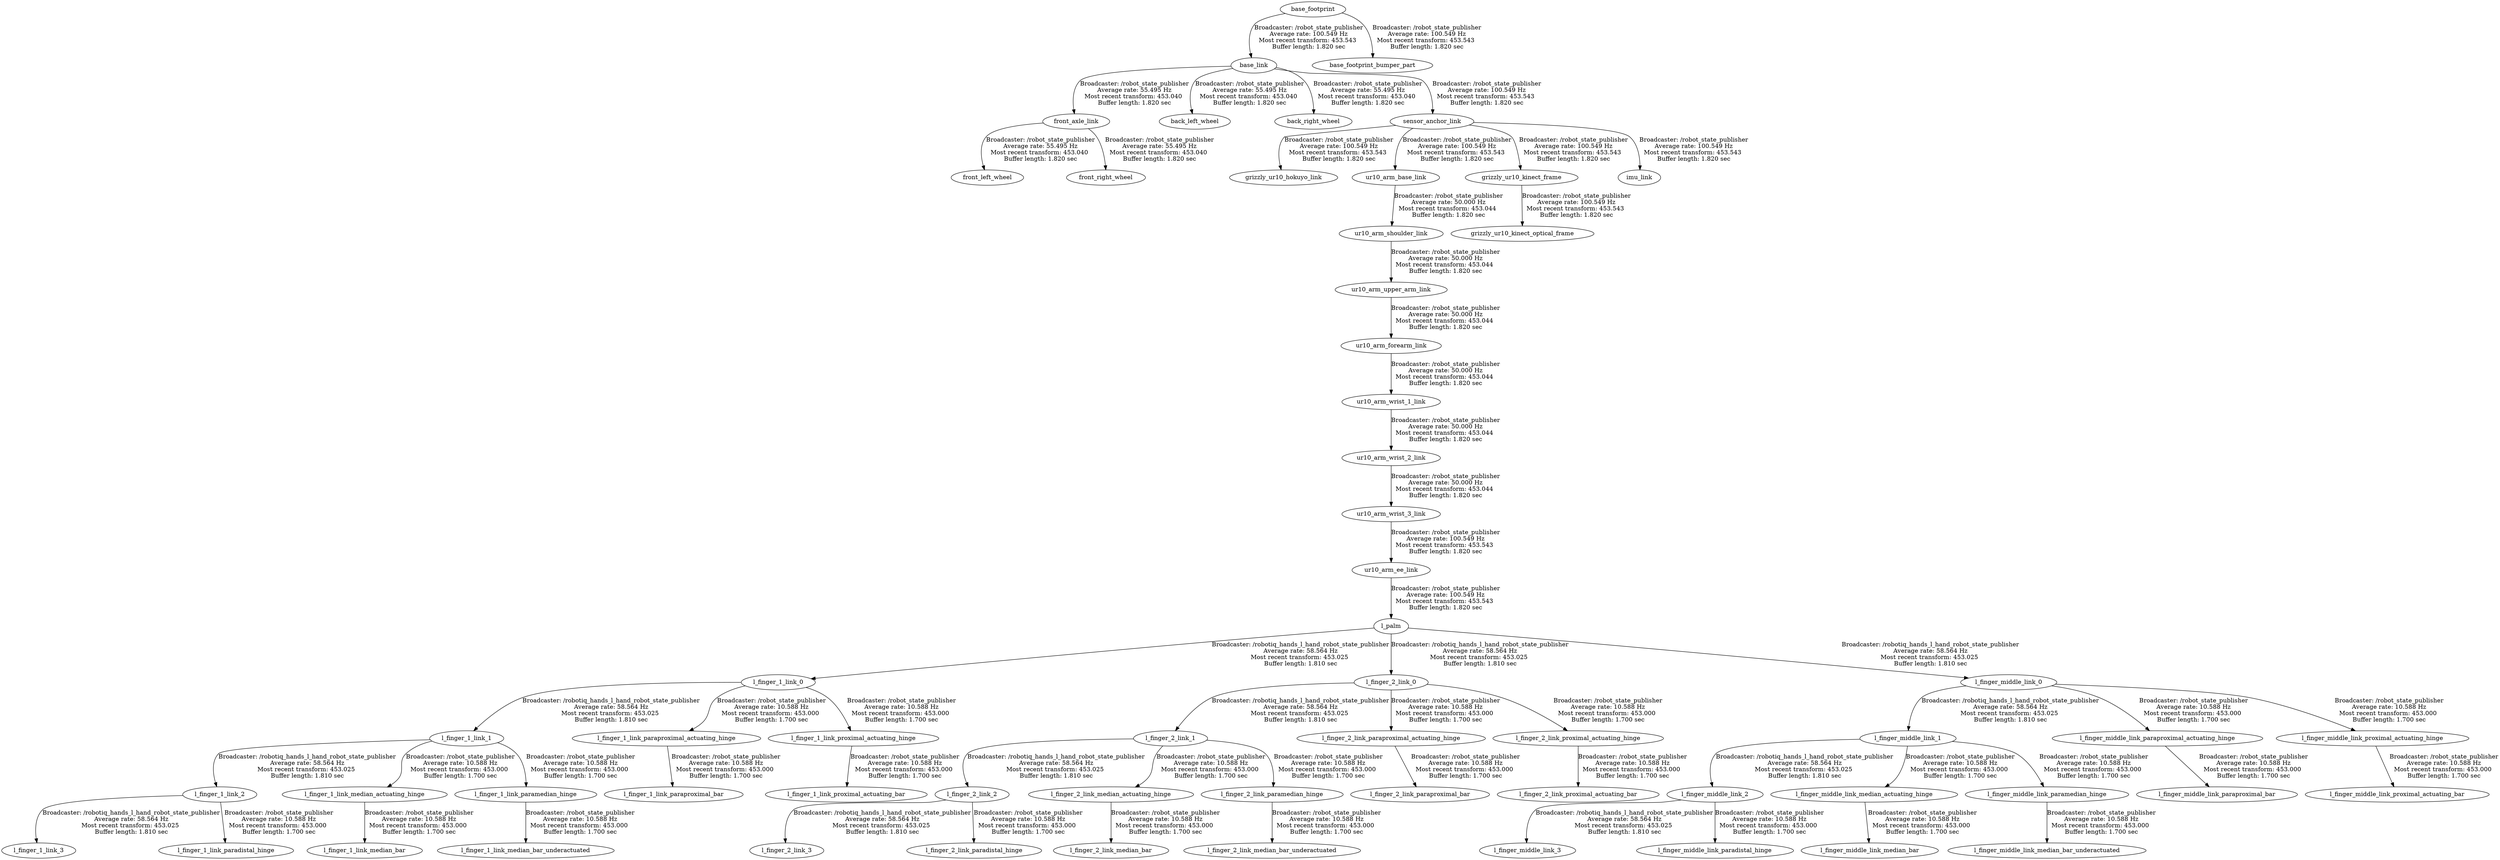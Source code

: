 digraph G {
"base_link" -> "front_axle_link"[label="Broadcaster: /robot_state_publisher\nAverage rate: 55.495 Hz\nMost recent transform: 453.040 \nBuffer length: 1.820 sec\n"];
"base_footprint" -> "base_link"[label="Broadcaster: /robot_state_publisher\nAverage rate: 100.549 Hz\nMost recent transform: 453.543 \nBuffer length: 1.820 sec\n"];
"base_link" -> "back_left_wheel"[label="Broadcaster: /robot_state_publisher\nAverage rate: 55.495 Hz\nMost recent transform: 453.040 \nBuffer length: 1.820 sec\n"];
"base_link" -> "back_right_wheel"[label="Broadcaster: /robot_state_publisher\nAverage rate: 55.495 Hz\nMost recent transform: 453.040 \nBuffer length: 1.820 sec\n"];
"front_axle_link" -> "front_left_wheel"[label="Broadcaster: /robot_state_publisher\nAverage rate: 55.495 Hz\nMost recent transform: 453.040 \nBuffer length: 1.820 sec\n"];
"front_axle_link" -> "front_right_wheel"[label="Broadcaster: /robot_state_publisher\nAverage rate: 55.495 Hz\nMost recent transform: 453.040 \nBuffer length: 1.820 sec\n"];
"base_footprint" -> "base_footprint_bumper_part"[label="Broadcaster: /robot_state_publisher\nAverage rate: 100.549 Hz\nMost recent transform: 453.543 \nBuffer length: 1.820 sec\n"];
"base_link" -> "sensor_anchor_link"[label="Broadcaster: /robot_state_publisher\nAverage rate: 100.549 Hz\nMost recent transform: 453.543 \nBuffer length: 1.820 sec\n"];
"sensor_anchor_link" -> "grizzly_ur10_hokuyo_link"[label="Broadcaster: /robot_state_publisher\nAverage rate: 100.549 Hz\nMost recent transform: 453.543 \nBuffer length: 1.820 sec\n"];
"sensor_anchor_link" -> "ur10_arm_base_link"[label="Broadcaster: /robot_state_publisher\nAverage rate: 100.549 Hz\nMost recent transform: 453.543 \nBuffer length: 1.820 sec\n"];
"sensor_anchor_link" -> "grizzly_ur10_kinect_frame"[label="Broadcaster: /robot_state_publisher\nAverage rate: 100.549 Hz\nMost recent transform: 453.543 \nBuffer length: 1.820 sec\n"];
"grizzly_ur10_kinect_frame" -> "grizzly_ur10_kinect_optical_frame"[label="Broadcaster: /robot_state_publisher\nAverage rate: 100.549 Hz\nMost recent transform: 453.543 \nBuffer length: 1.820 sec\n"];
"ur10_arm_ee_link" -> "l_palm"[label="Broadcaster: /robot_state_publisher\nAverage rate: 100.549 Hz\nMost recent transform: 453.543 \nBuffer length: 1.820 sec\n"];
"ur10_arm_wrist_3_link" -> "ur10_arm_ee_link"[label="Broadcaster: /robot_state_publisher\nAverage rate: 100.549 Hz\nMost recent transform: 453.543 \nBuffer length: 1.820 sec\n"];
"sensor_anchor_link" -> "imu_link"[label="Broadcaster: /robot_state_publisher\nAverage rate: 100.549 Hz\nMost recent transform: 453.543 \nBuffer length: 1.820 sec\n"];
"ur10_arm_wrist_2_link" -> "ur10_arm_wrist_3_link"[label="Broadcaster: /robot_state_publisher\nAverage rate: 50.000 Hz\nMost recent transform: 453.044 \nBuffer length: 1.820 sec\n"];
"ur10_arm_upper_arm_link" -> "ur10_arm_forearm_link"[label="Broadcaster: /robot_state_publisher\nAverage rate: 50.000 Hz\nMost recent transform: 453.044 \nBuffer length: 1.820 sec\n"];
"ur10_arm_shoulder_link" -> "ur10_arm_upper_arm_link"[label="Broadcaster: /robot_state_publisher\nAverage rate: 50.000 Hz\nMost recent transform: 453.044 \nBuffer length: 1.820 sec\n"];
"ur10_arm_base_link" -> "ur10_arm_shoulder_link"[label="Broadcaster: /robot_state_publisher\nAverage rate: 50.000 Hz\nMost recent transform: 453.044 \nBuffer length: 1.820 sec\n"];
"ur10_arm_forearm_link" -> "ur10_arm_wrist_1_link"[label="Broadcaster: /robot_state_publisher\nAverage rate: 50.000 Hz\nMost recent transform: 453.044 \nBuffer length: 1.820 sec\n"];
"ur10_arm_wrist_1_link" -> "ur10_arm_wrist_2_link"[label="Broadcaster: /robot_state_publisher\nAverage rate: 50.000 Hz\nMost recent transform: 453.044 \nBuffer length: 1.820 sec\n"];
"l_finger_1_link_0" -> "l_finger_1_link_1"[label="Broadcaster: /robotiq_hands_l_hand_robot_state_publisher\nAverage rate: 58.564 Hz\nMost recent transform: 453.025 \nBuffer length: 1.810 sec\n"];
"l_palm" -> "l_finger_1_link_0"[label="Broadcaster: /robotiq_hands_l_hand_robot_state_publisher\nAverage rate: 58.564 Hz\nMost recent transform: 453.025 \nBuffer length: 1.810 sec\n"];
"l_finger_1_link_1" -> "l_finger_1_link_2"[label="Broadcaster: /robotiq_hands_l_hand_robot_state_publisher\nAverage rate: 58.564 Hz\nMost recent transform: 453.025 \nBuffer length: 1.810 sec\n"];
"l_finger_1_link_2" -> "l_finger_1_link_3"[label="Broadcaster: /robotiq_hands_l_hand_robot_state_publisher\nAverage rate: 58.564 Hz\nMost recent transform: 453.025 \nBuffer length: 1.810 sec\n"];
"l_finger_2_link_0" -> "l_finger_2_link_1"[label="Broadcaster: /robotiq_hands_l_hand_robot_state_publisher\nAverage rate: 58.564 Hz\nMost recent transform: 453.025 \nBuffer length: 1.810 sec\n"];
"l_palm" -> "l_finger_2_link_0"[label="Broadcaster: /robotiq_hands_l_hand_robot_state_publisher\nAverage rate: 58.564 Hz\nMost recent transform: 453.025 \nBuffer length: 1.810 sec\n"];
"l_finger_2_link_1" -> "l_finger_2_link_2"[label="Broadcaster: /robotiq_hands_l_hand_robot_state_publisher\nAverage rate: 58.564 Hz\nMost recent transform: 453.025 \nBuffer length: 1.810 sec\n"];
"l_finger_2_link_2" -> "l_finger_2_link_3"[label="Broadcaster: /robotiq_hands_l_hand_robot_state_publisher\nAverage rate: 58.564 Hz\nMost recent transform: 453.025 \nBuffer length: 1.810 sec\n"];
"l_finger_middle_link_0" -> "l_finger_middle_link_1"[label="Broadcaster: /robotiq_hands_l_hand_robot_state_publisher\nAverage rate: 58.564 Hz\nMost recent transform: 453.025 \nBuffer length: 1.810 sec\n"];
"l_palm" -> "l_finger_middle_link_0"[label="Broadcaster: /robotiq_hands_l_hand_robot_state_publisher\nAverage rate: 58.564 Hz\nMost recent transform: 453.025 \nBuffer length: 1.810 sec\n"];
"l_finger_middle_link_1" -> "l_finger_middle_link_2"[label="Broadcaster: /robotiq_hands_l_hand_robot_state_publisher\nAverage rate: 58.564 Hz\nMost recent transform: 453.025 \nBuffer length: 1.810 sec\n"];
"l_finger_middle_link_2" -> "l_finger_middle_link_3"[label="Broadcaster: /robotiq_hands_l_hand_robot_state_publisher\nAverage rate: 58.564 Hz\nMost recent transform: 453.025 \nBuffer length: 1.810 sec\n"];
"l_finger_1_link_1" -> "l_finger_1_link_median_actuating_hinge"[label="Broadcaster: /robot_state_publisher\nAverage rate: 10.588 Hz\nMost recent transform: 453.000 \nBuffer length: 1.700 sec\n"];
"l_finger_1_link_median_actuating_hinge" -> "l_finger_1_link_median_bar"[label="Broadcaster: /robot_state_publisher\nAverage rate: 10.588 Hz\nMost recent transform: 453.000 \nBuffer length: 1.700 sec\n"];
"l_finger_1_link_2" -> "l_finger_1_link_paradistal_hinge"[label="Broadcaster: /robot_state_publisher\nAverage rate: 10.588 Hz\nMost recent transform: 453.000 \nBuffer length: 1.700 sec\n"];
"l_finger_1_link_1" -> "l_finger_1_link_paramedian_hinge"[label="Broadcaster: /robot_state_publisher\nAverage rate: 10.588 Hz\nMost recent transform: 453.000 \nBuffer length: 1.700 sec\n"];
"l_finger_1_link_paramedian_hinge" -> "l_finger_1_link_median_bar_underactuated"[label="Broadcaster: /robot_state_publisher\nAverage rate: 10.588 Hz\nMost recent transform: 453.000 \nBuffer length: 1.700 sec\n"];
"l_finger_1_link_0" -> "l_finger_1_link_paraproximal_actuating_hinge"[label="Broadcaster: /robot_state_publisher\nAverage rate: 10.588 Hz\nMost recent transform: 453.000 \nBuffer length: 1.700 sec\n"];
"l_finger_1_link_paraproximal_actuating_hinge" -> "l_finger_1_link_paraproximal_bar"[label="Broadcaster: /robot_state_publisher\nAverage rate: 10.588 Hz\nMost recent transform: 453.000 \nBuffer length: 1.700 sec\n"];
"l_finger_1_link_proximal_actuating_hinge" -> "l_finger_1_link_proximal_actuating_bar"[label="Broadcaster: /robot_state_publisher\nAverage rate: 10.588 Hz\nMost recent transform: 453.000 \nBuffer length: 1.700 sec\n"];
"l_finger_1_link_0" -> "l_finger_1_link_proximal_actuating_hinge"[label="Broadcaster: /robot_state_publisher\nAverage rate: 10.588 Hz\nMost recent transform: 453.000 \nBuffer length: 1.700 sec\n"];
"l_finger_2_link_1" -> "l_finger_2_link_median_actuating_hinge"[label="Broadcaster: /robot_state_publisher\nAverage rate: 10.588 Hz\nMost recent transform: 453.000 \nBuffer length: 1.700 sec\n"];
"l_finger_2_link_median_actuating_hinge" -> "l_finger_2_link_median_bar"[label="Broadcaster: /robot_state_publisher\nAverage rate: 10.588 Hz\nMost recent transform: 453.000 \nBuffer length: 1.700 sec\n"];
"l_finger_2_link_2" -> "l_finger_2_link_paradistal_hinge"[label="Broadcaster: /robot_state_publisher\nAverage rate: 10.588 Hz\nMost recent transform: 453.000 \nBuffer length: 1.700 sec\n"];
"l_finger_2_link_1" -> "l_finger_2_link_paramedian_hinge"[label="Broadcaster: /robot_state_publisher\nAverage rate: 10.588 Hz\nMost recent transform: 453.000 \nBuffer length: 1.700 sec\n"];
"l_finger_2_link_paramedian_hinge" -> "l_finger_2_link_median_bar_underactuated"[label="Broadcaster: /robot_state_publisher\nAverage rate: 10.588 Hz\nMost recent transform: 453.000 \nBuffer length: 1.700 sec\n"];
"l_finger_2_link_0" -> "l_finger_2_link_paraproximal_actuating_hinge"[label="Broadcaster: /robot_state_publisher\nAverage rate: 10.588 Hz\nMost recent transform: 453.000 \nBuffer length: 1.700 sec\n"];
"l_finger_2_link_paraproximal_actuating_hinge" -> "l_finger_2_link_paraproximal_bar"[label="Broadcaster: /robot_state_publisher\nAverage rate: 10.588 Hz\nMost recent transform: 453.000 \nBuffer length: 1.700 sec\n"];
"l_finger_2_link_proximal_actuating_hinge" -> "l_finger_2_link_proximal_actuating_bar"[label="Broadcaster: /robot_state_publisher\nAverage rate: 10.588 Hz\nMost recent transform: 453.000 \nBuffer length: 1.700 sec\n"];
"l_finger_2_link_0" -> "l_finger_2_link_proximal_actuating_hinge"[label="Broadcaster: /robot_state_publisher\nAverage rate: 10.588 Hz\nMost recent transform: 453.000 \nBuffer length: 1.700 sec\n"];
"l_finger_middle_link_1" -> "l_finger_middle_link_median_actuating_hinge"[label="Broadcaster: /robot_state_publisher\nAverage rate: 10.588 Hz\nMost recent transform: 453.000 \nBuffer length: 1.700 sec\n"];
"l_finger_middle_link_median_actuating_hinge" -> "l_finger_middle_link_median_bar"[label="Broadcaster: /robot_state_publisher\nAverage rate: 10.588 Hz\nMost recent transform: 453.000 \nBuffer length: 1.700 sec\n"];
"l_finger_middle_link_2" -> "l_finger_middle_link_paradistal_hinge"[label="Broadcaster: /robot_state_publisher\nAverage rate: 10.588 Hz\nMost recent transform: 453.000 \nBuffer length: 1.700 sec\n"];
"l_finger_middle_link_1" -> "l_finger_middle_link_paramedian_hinge"[label="Broadcaster: /robot_state_publisher\nAverage rate: 10.588 Hz\nMost recent transform: 453.000 \nBuffer length: 1.700 sec\n"];
"l_finger_middle_link_paramedian_hinge" -> "l_finger_middle_link_median_bar_underactuated"[label="Broadcaster: /robot_state_publisher\nAverage rate: 10.588 Hz\nMost recent transform: 453.000 \nBuffer length: 1.700 sec\n"];
"l_finger_middle_link_0" -> "l_finger_middle_link_paraproximal_actuating_hinge"[label="Broadcaster: /robot_state_publisher\nAverage rate: 10.588 Hz\nMost recent transform: 453.000 \nBuffer length: 1.700 sec\n"];
"l_finger_middle_link_paraproximal_actuating_hinge" -> "l_finger_middle_link_paraproximal_bar"[label="Broadcaster: /robot_state_publisher\nAverage rate: 10.588 Hz\nMost recent transform: 453.000 \nBuffer length: 1.700 sec\n"];
"l_finger_middle_link_proximal_actuating_hinge" -> "l_finger_middle_link_proximal_actuating_bar"[label="Broadcaster: /robot_state_publisher\nAverage rate: 10.588 Hz\nMost recent transform: 453.000 \nBuffer length: 1.700 sec\n"];
"l_finger_middle_link_0" -> "l_finger_middle_link_proximal_actuating_hinge"[label="Broadcaster: /robot_state_publisher\nAverage rate: 10.588 Hz\nMost recent transform: 453.000 \nBuffer length: 1.700 sec\n"];
}